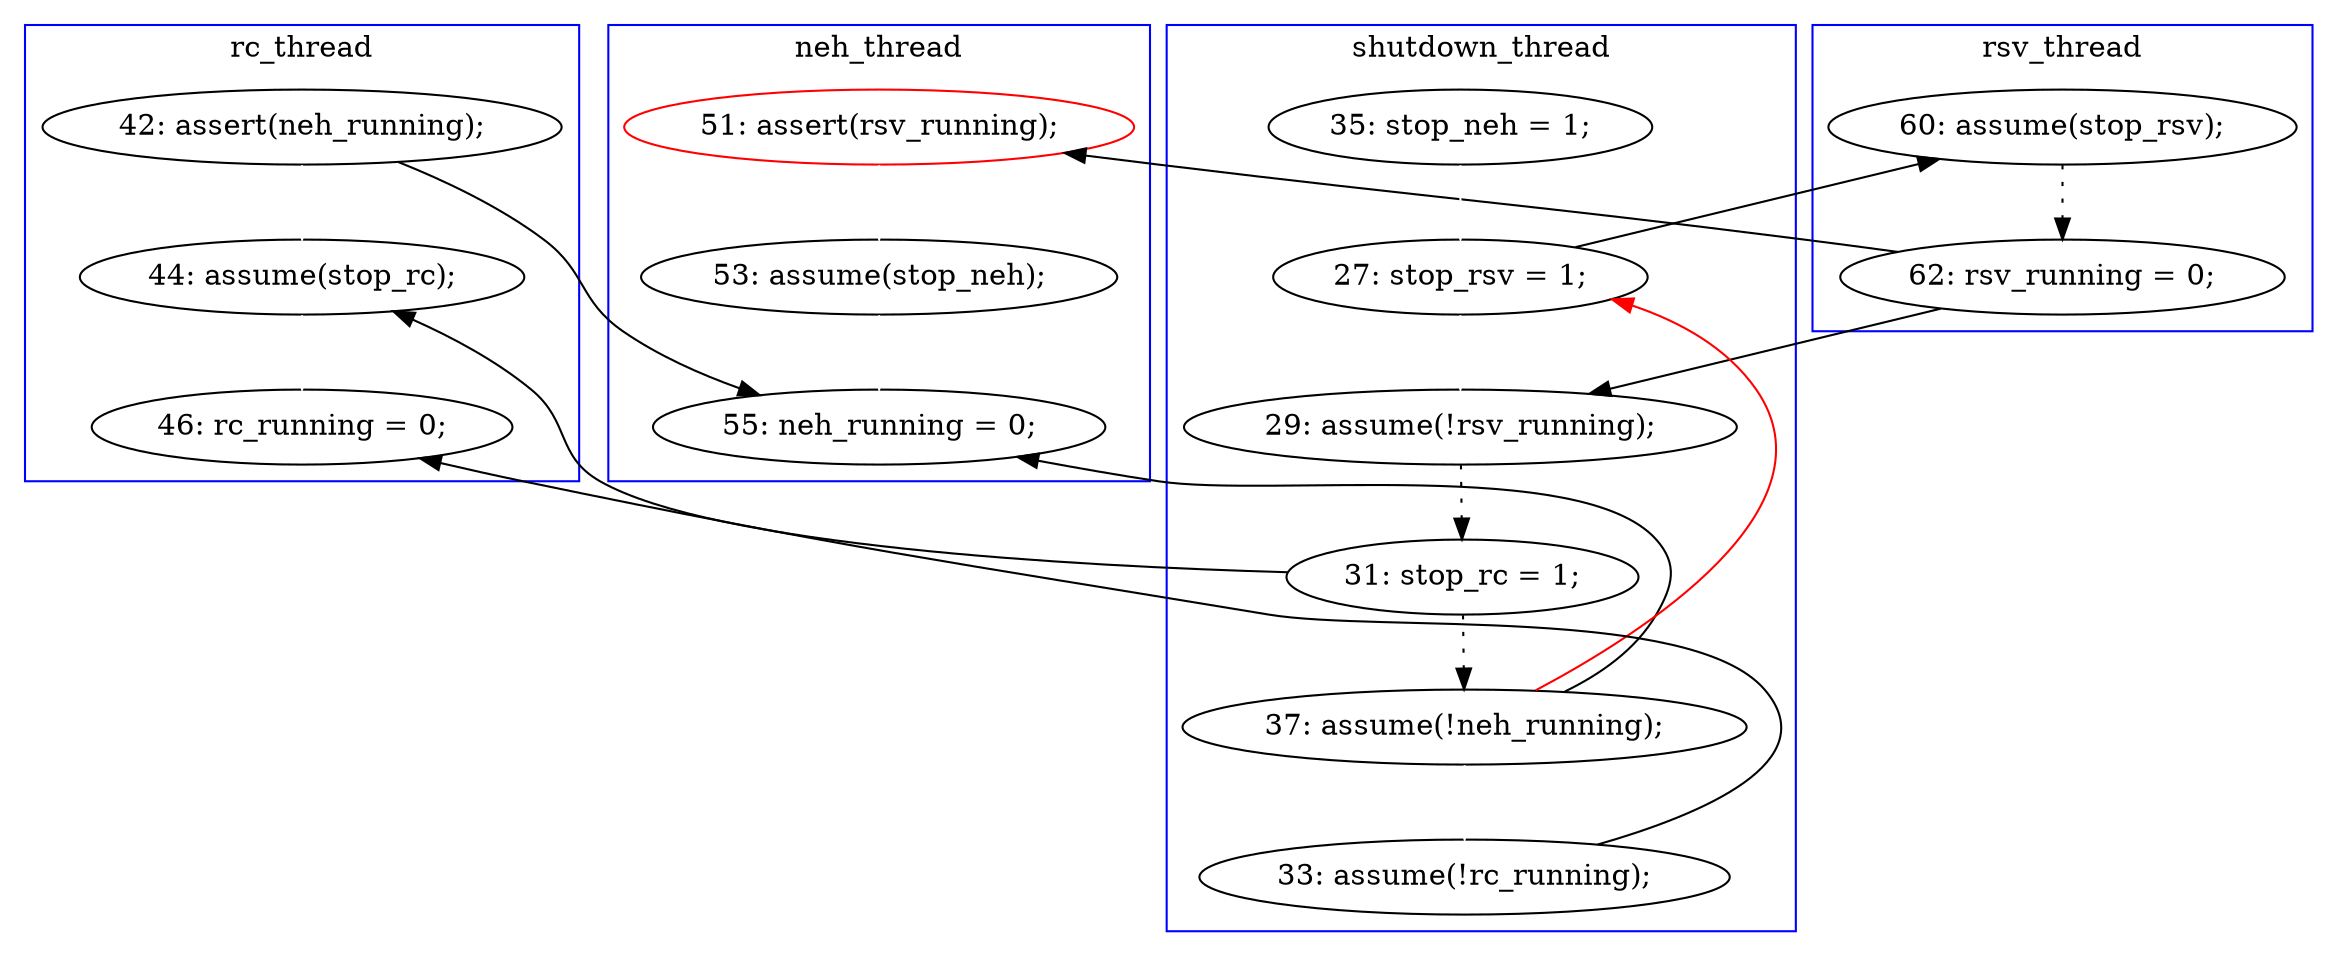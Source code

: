 digraph Counterexample {
	11 -> 30 [color = black, style = solid, constraint = false]
	20 -> 21 [color = black, style = solid, constraint = false]
	18 -> 20 [color = black, style = dotted]
	20 -> 23 [color = black, style = solid, constraint = false]
	11 -> 35 [color = white, style = solid]
	16 -> 17 [color = white, style = solid]
	22 -> 27 [color = black, style = dotted]
	17 -> 21 [color = white, style = solid]
	27 -> 30 [color = black, style = solid, constraint = false]
	17 -> 18 [color = black, style = solid, constraint = false]
	25 -> 30 [color = white, style = solid]
	23 -> 25 [color = white, style = solid]
	21 -> 22 [color = black, style = dotted]
	35 -> 37 [color = white, style = solid]
	28 -> 37 [color = black, style = solid, constraint = false]
	22 -> 35 [color = black, style = solid, constraint = false]
	27 -> 28 [color = white, style = solid]
	27 -> 17 [color = red, style = solid, constraint = false]
	subgraph cluster3 {
		label = neh_thread
		color = blue
		25  [label = "53: assume(stop_neh);"]
		30  [label = "55: neh_running = 0;"]
		23  [label = "51: assert(rsv_running);", color = red]
	}
	subgraph cluster4 {
		label = rsv_thread
		color = blue
		18  [label = "60: assume(stop_rsv);"]
		20  [label = "62: rsv_running = 0;"]
	}
	subgraph cluster2 {
		label = rc_thread
		color = blue
		11  [label = "42: assert(neh_running);"]
		37  [label = "46: rc_running = 0;"]
		35  [label = "44: assume(stop_rc);"]
	}
	subgraph cluster1 {
		label = shutdown_thread
		color = blue
		22  [label = "31: stop_rc = 1;"]
		21  [label = "29: assume(!rsv_running);"]
		27  [label = "37: assume(!neh_running);"]
		16  [label = "35: stop_neh = 1;"]
		28  [label = "33: assume(!rc_running);"]
		17  [label = "27: stop_rsv = 1;"]
	}
}
